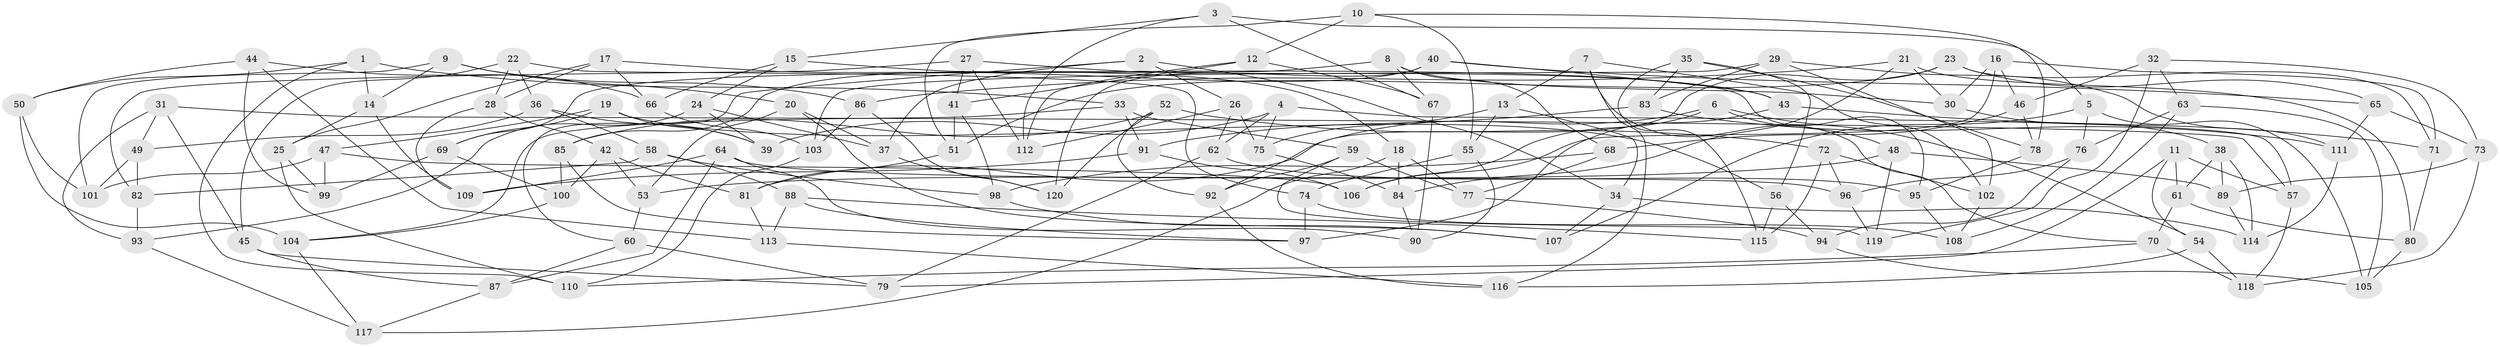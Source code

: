 // coarse degree distribution, {6: 0.24324324324324326, 9: 0.21621621621621623, 5: 0.1891891891891892, 8: 0.05405405405405406, 11: 0.02702702702702703, 7: 0.13513513513513514, 4: 0.05405405405405406, 10: 0.02702702702702703, 3: 0.02702702702702703, 2: 0.02702702702702703}
// Generated by graph-tools (version 1.1) at 2025/53/03/04/25 22:53:59]
// undirected, 120 vertices, 240 edges
graph export_dot {
  node [color=gray90,style=filled];
  1;
  2;
  3;
  4;
  5;
  6;
  7;
  8;
  9;
  10;
  11;
  12;
  13;
  14;
  15;
  16;
  17;
  18;
  19;
  20;
  21;
  22;
  23;
  24;
  25;
  26;
  27;
  28;
  29;
  30;
  31;
  32;
  33;
  34;
  35;
  36;
  37;
  38;
  39;
  40;
  41;
  42;
  43;
  44;
  45;
  46;
  47;
  48;
  49;
  50;
  51;
  52;
  53;
  54;
  55;
  56;
  57;
  58;
  59;
  60;
  61;
  62;
  63;
  64;
  65;
  66;
  67;
  68;
  69;
  70;
  71;
  72;
  73;
  74;
  75;
  76;
  77;
  78;
  79;
  80;
  81;
  82;
  83;
  84;
  85;
  86;
  87;
  88;
  89;
  90;
  91;
  92;
  93;
  94;
  95;
  96;
  97;
  98;
  99;
  100;
  101;
  102;
  103;
  104;
  105;
  106;
  107;
  108;
  109;
  110;
  111;
  112;
  113;
  114;
  115;
  116;
  117;
  118;
  119;
  120;
  1 -- 14;
  1 -- 50;
  1 -- 110;
  1 -- 33;
  2 -- 60;
  2 -- 26;
  2 -- 34;
  2 -- 37;
  3 -- 112;
  3 -- 67;
  3 -- 15;
  3 -- 5;
  4 -- 57;
  4 -- 62;
  4 -- 75;
  4 -- 39;
  5 -- 76;
  5 -- 107;
  5 -- 105;
  6 -- 48;
  6 -- 81;
  6 -- 106;
  6 -- 54;
  7 -- 70;
  7 -- 13;
  7 -- 116;
  7 -- 102;
  8 -- 69;
  8 -- 67;
  8 -- 68;
  8 -- 30;
  9 -- 86;
  9 -- 14;
  9 -- 101;
  9 -- 20;
  10 -- 55;
  10 -- 78;
  10 -- 12;
  10 -- 51;
  11 -- 54;
  11 -- 79;
  11 -- 61;
  11 -- 57;
  12 -- 67;
  12 -- 112;
  12 -- 41;
  13 -- 34;
  13 -- 75;
  13 -- 55;
  14 -- 25;
  14 -- 109;
  15 -- 24;
  15 -- 66;
  15 -- 95;
  16 -- 106;
  16 -- 30;
  16 -- 71;
  16 -- 46;
  17 -- 18;
  17 -- 28;
  17 -- 66;
  17 -- 25;
  18 -- 117;
  18 -- 77;
  18 -- 84;
  19 -- 47;
  19 -- 69;
  19 -- 39;
  19 -- 56;
  20 -- 53;
  20 -- 37;
  20 -- 107;
  21 -- 86;
  21 -- 30;
  21 -- 84;
  21 -- 80;
  22 -- 74;
  22 -- 28;
  22 -- 45;
  22 -- 36;
  23 -- 71;
  23 -- 51;
  23 -- 65;
  23 -- 92;
  24 -- 37;
  24 -- 93;
  24 -- 39;
  25 -- 99;
  25 -- 110;
  26 -- 75;
  26 -- 62;
  26 -- 112;
  27 -- 82;
  27 -- 112;
  27 -- 41;
  27 -- 43;
  28 -- 109;
  28 -- 42;
  29 -- 102;
  29 -- 83;
  29 -- 111;
  29 -- 103;
  30 -- 38;
  31 -- 57;
  31 -- 93;
  31 -- 49;
  31 -- 45;
  32 -- 119;
  32 -- 46;
  32 -- 63;
  32 -- 73;
  33 -- 104;
  33 -- 91;
  33 -- 59;
  34 -- 114;
  34 -- 107;
  35 -- 56;
  35 -- 78;
  35 -- 115;
  35 -- 83;
  36 -- 58;
  36 -- 49;
  36 -- 39;
  37 -- 120;
  38 -- 61;
  38 -- 89;
  38 -- 114;
  40 -- 43;
  40 -- 65;
  40 -- 85;
  40 -- 120;
  41 -- 98;
  41 -- 51;
  42 -- 53;
  42 -- 100;
  42 -- 81;
  43 -- 71;
  43 -- 97;
  44 -- 99;
  44 -- 50;
  44 -- 66;
  44 -- 113;
  45 -- 79;
  45 -- 87;
  46 -- 78;
  46 -- 68;
  47 -- 99;
  47 -- 106;
  47 -- 101;
  48 -- 53;
  48 -- 119;
  48 -- 89;
  49 -- 82;
  49 -- 101;
  50 -- 101;
  50 -- 104;
  51 -- 81;
  52 -- 85;
  52 -- 120;
  52 -- 92;
  52 -- 72;
  53 -- 60;
  54 -- 118;
  54 -- 116;
  55 -- 90;
  55 -- 74;
  56 -- 94;
  56 -- 115;
  57 -- 118;
  58 -- 88;
  58 -- 98;
  58 -- 82;
  59 -- 92;
  59 -- 119;
  59 -- 77;
  60 -- 87;
  60 -- 79;
  61 -- 80;
  61 -- 70;
  62 -- 79;
  62 -- 95;
  63 -- 108;
  63 -- 76;
  63 -- 105;
  64 -- 90;
  64 -- 96;
  64 -- 109;
  64 -- 87;
  65 -- 111;
  65 -- 73;
  66 -- 103;
  67 -- 90;
  68 -- 98;
  68 -- 77;
  69 -- 100;
  69 -- 99;
  70 -- 118;
  70 -- 110;
  71 -- 80;
  72 -- 102;
  72 -- 115;
  72 -- 96;
  73 -- 89;
  73 -- 118;
  74 -- 97;
  74 -- 108;
  75 -- 84;
  76 -- 96;
  76 -- 94;
  77 -- 94;
  78 -- 95;
  80 -- 105;
  81 -- 113;
  82 -- 93;
  83 -- 91;
  83 -- 111;
  84 -- 90;
  85 -- 97;
  85 -- 100;
  86 -- 103;
  86 -- 120;
  87 -- 117;
  88 -- 115;
  88 -- 97;
  88 -- 113;
  89 -- 114;
  91 -- 109;
  91 -- 106;
  92 -- 116;
  93 -- 117;
  94 -- 105;
  95 -- 108;
  96 -- 119;
  98 -- 107;
  100 -- 104;
  102 -- 108;
  103 -- 110;
  104 -- 117;
  111 -- 114;
  113 -- 116;
}
